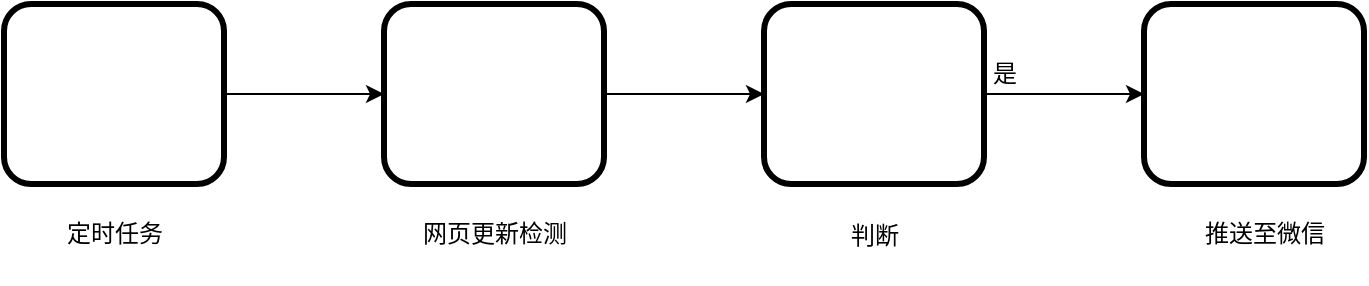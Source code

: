 <mxfile version="20.7.4" type="github">
  <diagram name="Page-1" id="c7558073-3199-34d8-9f00-42111426c3f3">
    <mxGraphModel dx="1221" dy="644" grid="1" gridSize="10" guides="1" tooltips="1" connect="1" arrows="1" fold="1" page="1" pageScale="1" pageWidth="826" pageHeight="1169" background="none" math="0" shadow="0">
      <root>
        <mxCell id="0" />
        <mxCell id="1" parent="0" />
        <mxCell id="H-TligfiRVoKvnowu4Hb-101" value="" style="edgeStyle=orthogonalEdgeStyle;rounded=0;orthogonalLoop=1;jettySize=auto;html=1;" edge="1" parent="1" source="H-TligfiRVoKvnowu4Hb-96" target="H-TligfiRVoKvnowu4Hb-100">
          <mxGeometry relative="1" as="geometry" />
        </mxCell>
        <mxCell id="H-TligfiRVoKvnowu4Hb-96" value="&lt;p style=&quot;margin: 0px; margin-left: 8px;&quot;&gt;&lt;br&gt;&lt;/p&gt;" style="verticalAlign=middle;align=center;overflow=fill;fontSize=12;fontFamily=Helvetica;html=1;rounded=1;fontStyle=1;strokeWidth=3;fillColor=none;strokeColor=#000000;" vertex="1" parent="1">
          <mxGeometry x="70" y="260" width="110" height="90" as="geometry" />
        </mxCell>
        <mxCell id="H-TligfiRVoKvnowu4Hb-99" value="定时任务" style="text;html=1;align=center;verticalAlign=middle;resizable=0;points=[];autosize=1;strokeColor=none;fillColor=none;" vertex="1" parent="1">
          <mxGeometry x="90" y="360" width="70" height="30" as="geometry" />
        </mxCell>
        <mxCell id="H-TligfiRVoKvnowu4Hb-104" value="" style="edgeStyle=orthogonalEdgeStyle;rounded=0;orthogonalLoop=1;jettySize=auto;html=1;" edge="1" parent="1" source="H-TligfiRVoKvnowu4Hb-100" target="H-TligfiRVoKvnowu4Hb-103">
          <mxGeometry relative="1" as="geometry" />
        </mxCell>
        <mxCell id="H-TligfiRVoKvnowu4Hb-100" value="&lt;p style=&quot;margin: 0px; margin-left: 8px;&quot;&gt;&lt;br&gt;&lt;/p&gt;" style="verticalAlign=middle;align=center;overflow=fill;fontSize=12;fontFamily=Helvetica;html=1;rounded=1;fontStyle=1;strokeWidth=3;fillColor=none;" vertex="1" parent="1">
          <mxGeometry x="260" y="260" width="110" height="90" as="geometry" />
        </mxCell>
        <mxCell id="H-TligfiRVoKvnowu4Hb-102" value="网页更新检测" style="text;html=1;align=center;verticalAlign=middle;resizable=0;points=[];autosize=1;strokeColor=none;fillColor=none;" vertex="1" parent="1">
          <mxGeometry x="265" y="360" width="100" height="30" as="geometry" />
        </mxCell>
        <mxCell id="H-TligfiRVoKvnowu4Hb-109" value="" style="edgeStyle=orthogonalEdgeStyle;curved=1;orthogonalLoop=1;jettySize=auto;html=1;" edge="1" parent="1" source="H-TligfiRVoKvnowu4Hb-103" target="H-TligfiRVoKvnowu4Hb-108">
          <mxGeometry relative="1" as="geometry" />
        </mxCell>
        <mxCell id="H-TligfiRVoKvnowu4Hb-103" value="&lt;p style=&quot;margin: 0px; margin-left: 8px;&quot;&gt;&lt;br&gt;&lt;/p&gt;" style="verticalAlign=middle;align=center;overflow=fill;fontSize=12;fontFamily=Helvetica;html=1;rounded=1;fontStyle=1;strokeWidth=3;fillColor=none;" vertex="1" parent="1">
          <mxGeometry x="450" y="260" width="110" height="90" as="geometry" />
        </mxCell>
        <mxCell id="H-TligfiRVoKvnowu4Hb-105" value="&lt;p style=&quot;line-height: 100%;&quot;&gt;判断&lt;br&gt;&lt;/p&gt;" style="text;html=1;align=center;verticalAlign=middle;resizable=0;points=[];autosize=1;strokeColor=none;fillColor=none;" vertex="1" parent="1">
          <mxGeometry x="480" y="350" width="50" height="50" as="geometry" />
        </mxCell>
        <mxCell id="H-TligfiRVoKvnowu4Hb-108" value="&lt;p style=&quot;margin: 0px; margin-left: 8px;&quot;&gt;&lt;br&gt;&lt;/p&gt;" style="verticalAlign=middle;align=center;overflow=fill;fontSize=12;fontFamily=Helvetica;html=1;rounded=1;fontStyle=1;strokeWidth=3;fillColor=none;" vertex="1" parent="1">
          <mxGeometry x="640" y="260" width="110" height="90" as="geometry" />
        </mxCell>
        <mxCell id="H-TligfiRVoKvnowu4Hb-110" value="是" style="text;html=1;align=center;verticalAlign=middle;resizable=0;points=[];autosize=1;strokeColor=none;fillColor=none;" vertex="1" parent="1">
          <mxGeometry x="550" y="280" width="40" height="30" as="geometry" />
        </mxCell>
        <mxCell id="H-TligfiRVoKvnowu4Hb-111" value="推送至微信" style="text;html=1;align=center;verticalAlign=middle;resizable=0;points=[];autosize=1;strokeColor=none;fillColor=none;" vertex="1" parent="1">
          <mxGeometry x="660" y="360" width="80" height="30" as="geometry" />
        </mxCell>
      </root>
    </mxGraphModel>
  </diagram>
</mxfile>
